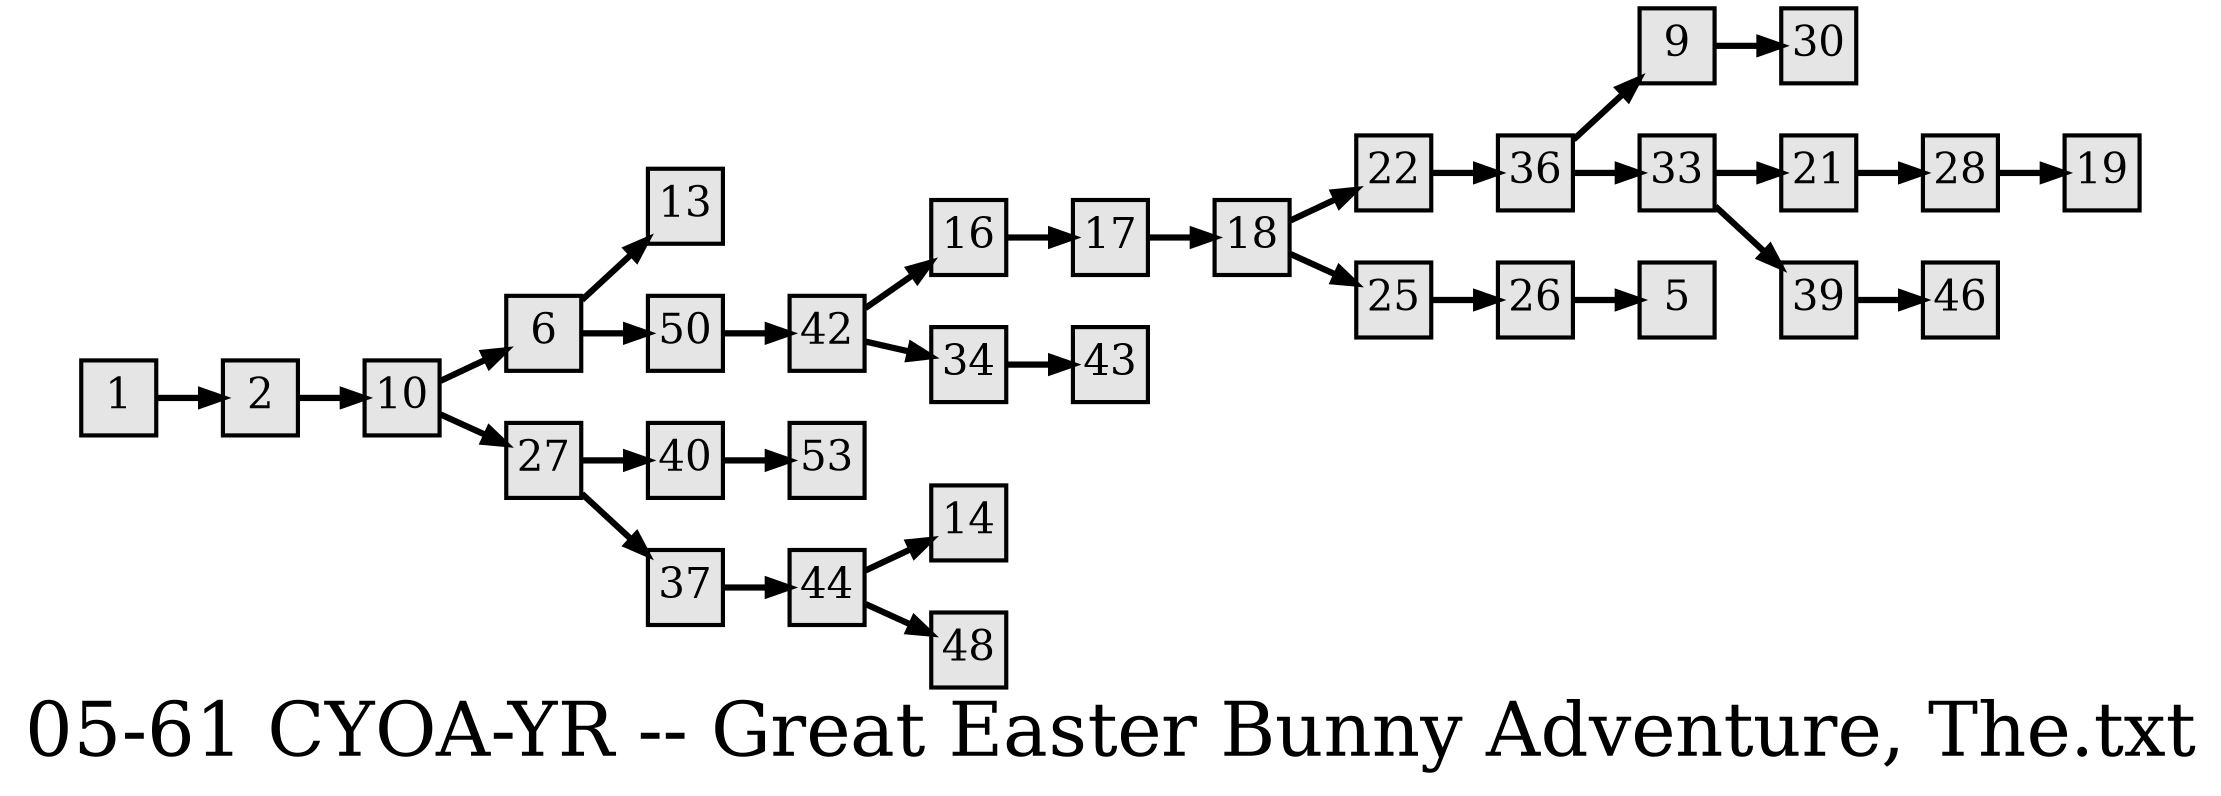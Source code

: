 digraph g{
  graph [ label="05-61 CYOA-YR -- Great Easter Bunny Adventure, The.txt" rankdir=LR, ordering=out, fontsize=36, nodesep="0.35", ranksep="0.45"];
  node  [shape=rect, penwidth=2, fontsize=20, style=filled, fillcolor=grey90, margin="0,0", labelfloat=true, regular=true, fixedsize=true];
  edge  [labelfloat=true, penwidth=3, fontsize=12];

  1 -> 2;
  2 -> 10;
  6 -> 13;
  6 -> 50;
  9 -> 30;
  10 -> 6;
  10 -> 27;
  16 -> 17;
  17 -> 18;
  18 -> 22;
  18 -> 25;
  21 -> 28;
  22 -> 36;
  25 -> 26;
  26 -> 5;
  27 -> 40;
  27 -> 37;
  28 -> 19;
  33 -> 21;
  33 -> 39;
  34 -> 43;
  36 -> 9;
  36 -> 33;
  37 -> 44;
  39 -> 46;
  40 -> 53;
  42 -> 16;
  42 -> 34;
  44 -> 14;
  44 -> 48;
  50 -> 42;
}

